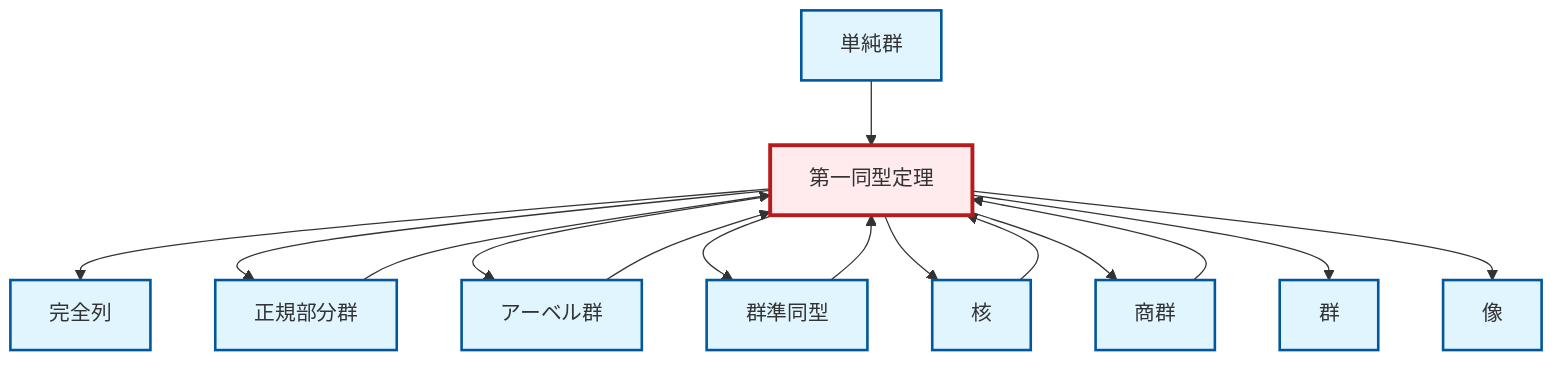 graph TD
    classDef definition fill:#e1f5fe,stroke:#01579b,stroke-width:2px
    classDef theorem fill:#f3e5f5,stroke:#4a148c,stroke-width:2px
    classDef axiom fill:#fff3e0,stroke:#e65100,stroke-width:2px
    classDef example fill:#e8f5e9,stroke:#1b5e20,stroke-width:2px
    classDef current fill:#ffebee,stroke:#b71c1c,stroke-width:3px
    def-simple-group["単純群"]:::definition
    def-image["像"]:::definition
    thm-first-isomorphism["第一同型定理"]:::theorem
    def-group["群"]:::definition
    def-quotient-group["商群"]:::definition
    def-exact-sequence["完全列"]:::definition
    def-kernel["核"]:::definition
    def-abelian-group["アーベル群"]:::definition
    def-homomorphism["群準同型"]:::definition
    def-normal-subgroup["正規部分群"]:::definition
    thm-first-isomorphism --> def-exact-sequence
    def-kernel --> thm-first-isomorphism
    thm-first-isomorphism --> def-normal-subgroup
    def-abelian-group --> thm-first-isomorphism
    thm-first-isomorphism --> def-abelian-group
    def-homomorphism --> thm-first-isomorphism
    def-quotient-group --> thm-first-isomorphism
    thm-first-isomorphism --> def-homomorphism
    thm-first-isomorphism --> def-kernel
    thm-first-isomorphism --> def-quotient-group
    def-simple-group --> thm-first-isomorphism
    def-normal-subgroup --> thm-first-isomorphism
    thm-first-isomorphism --> def-group
    thm-first-isomorphism --> def-image
    class thm-first-isomorphism current